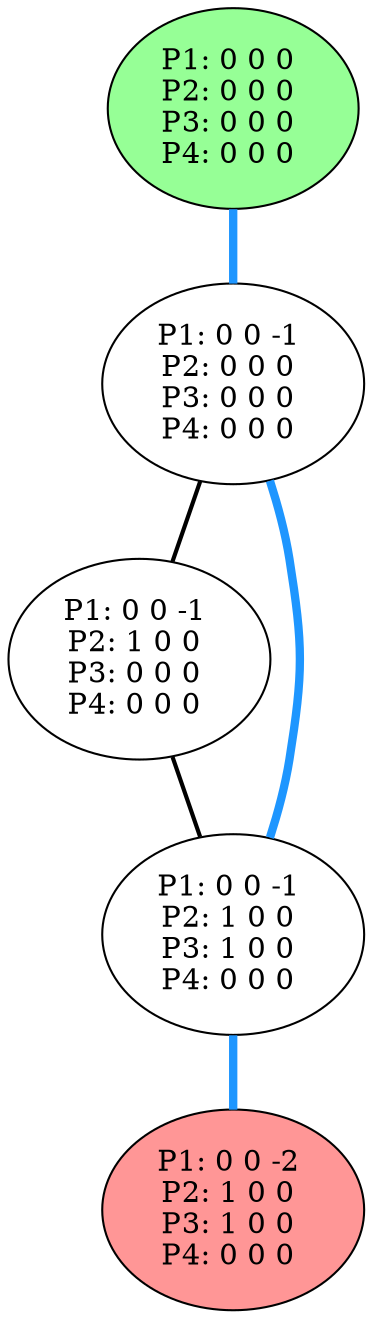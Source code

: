 graph G {
color = "black"
0 [label = "P1: 0 0 0 
P2: 0 0 0 
P3: 0 0 0 
P4: 0 0 0 
",  style="filled", fillcolor = "#96FF96"];
1 [label = "P1: 0 0 -1 
P2: 0 0 0 
P3: 0 0 0 
P4: 0 0 0 
"];
2 [label = "P1: 0 0 -1 
P2: 1 0 0 
P3: 0 0 0 
P4: 0 0 0 
"];
3 [label = "P1: 0 0 -1 
P2: 1 0 0 
P3: 1 0 0 
P4: 0 0 0 
"];
4 [label = "P1: 0 0 -2 
P2: 1 0 0 
P3: 1 0 0 
P4: 0 0 0 
",  style="filled", fillcolor = "#FF9696"];
edge [style=bold];
0 -- 1 [color="#1E96FF", penwidth=4.0];

1 -- 2 [color=black];
1 -- 3 [color="#1E96FF", penwidth=4.0];

2 -- 3 [color=black];

3 -- 4 [color="#1E96FF", penwidth=4.0];


}
